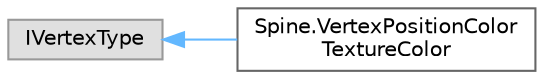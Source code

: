 digraph "类继承关系图"
{
 // LATEX_PDF_SIZE
  bgcolor="transparent";
  edge [fontname=Helvetica,fontsize=10,labelfontname=Helvetica,labelfontsize=10];
  node [fontname=Helvetica,fontsize=10,shape=box,height=0.2,width=0.4];
  rankdir="LR";
  Node0 [id="Node000000",label="IVertexType",height=0.2,width=0.4,color="grey60", fillcolor="#E0E0E0", style="filled",tooltip=" "];
  Node0 -> Node1 [id="edge5234_Node000000_Node000001",dir="back",color="steelblue1",style="solid",tooltip=" "];
  Node1 [id="Node000001",label="Spine.VertexPositionColor\lTextureColor",height=0.2,width=0.4,color="grey40", fillcolor="white", style="filled",URL="$struct_spine_1_1_vertex_position_color_texture_color.html",tooltip=" "];
}
